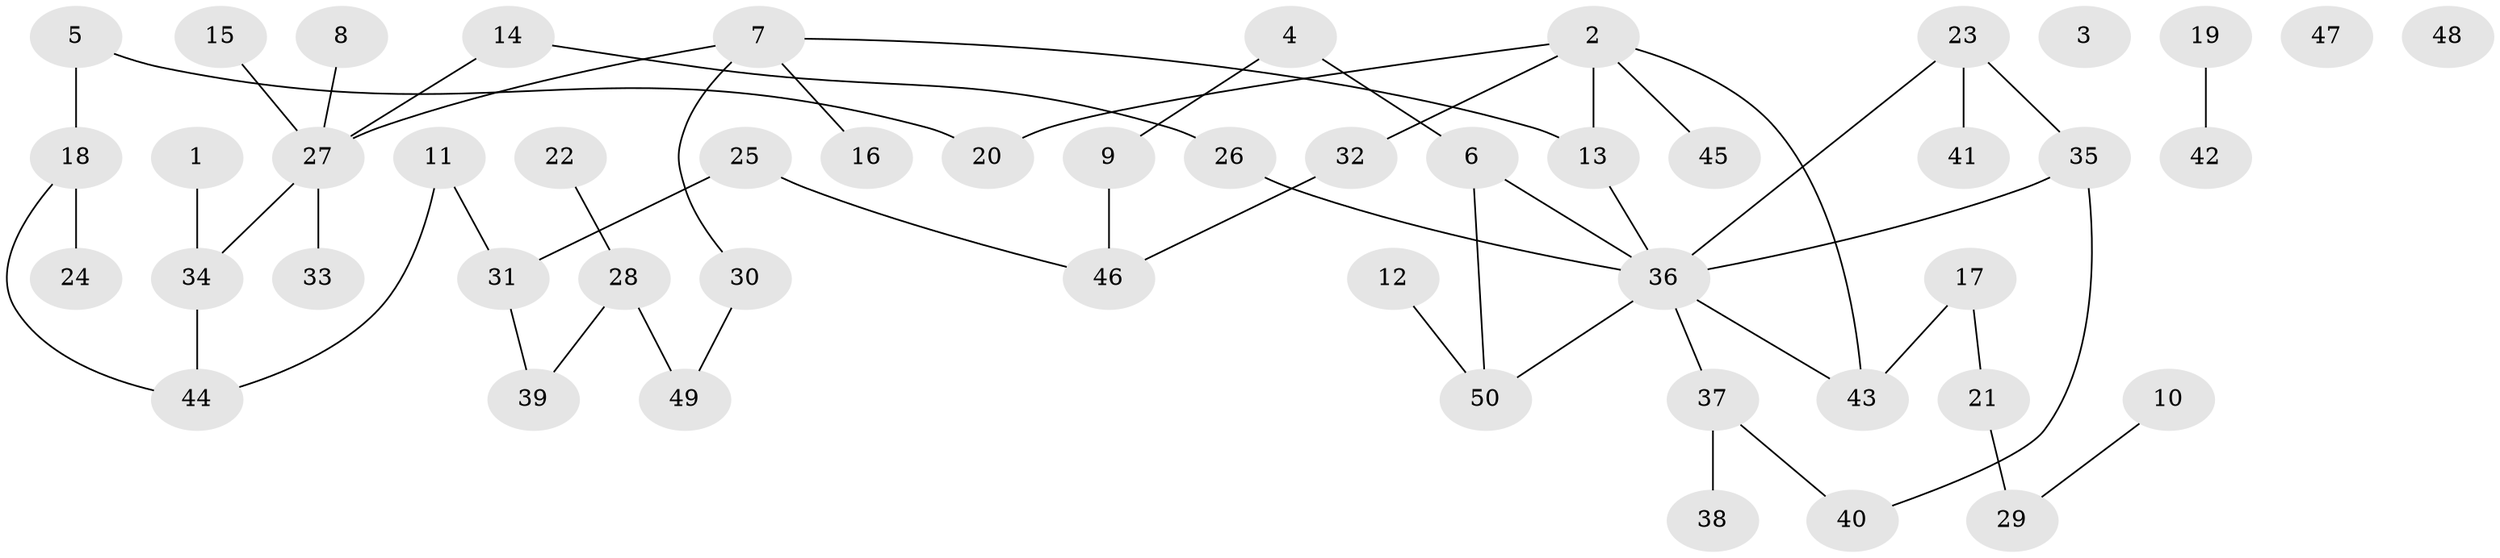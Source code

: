 // Generated by graph-tools (version 1.1) at 2025/25/03/09/25 03:25:18]
// undirected, 50 vertices, 54 edges
graph export_dot {
graph [start="1"]
  node [color=gray90,style=filled];
  1;
  2;
  3;
  4;
  5;
  6;
  7;
  8;
  9;
  10;
  11;
  12;
  13;
  14;
  15;
  16;
  17;
  18;
  19;
  20;
  21;
  22;
  23;
  24;
  25;
  26;
  27;
  28;
  29;
  30;
  31;
  32;
  33;
  34;
  35;
  36;
  37;
  38;
  39;
  40;
  41;
  42;
  43;
  44;
  45;
  46;
  47;
  48;
  49;
  50;
  1 -- 34;
  2 -- 13;
  2 -- 20;
  2 -- 32;
  2 -- 43;
  2 -- 45;
  4 -- 6;
  4 -- 9;
  5 -- 18;
  5 -- 20;
  6 -- 36;
  6 -- 50;
  7 -- 13;
  7 -- 16;
  7 -- 27;
  7 -- 30;
  8 -- 27;
  9 -- 46;
  10 -- 29;
  11 -- 31;
  11 -- 44;
  12 -- 50;
  13 -- 36;
  14 -- 26;
  14 -- 27;
  15 -- 27;
  17 -- 21;
  17 -- 43;
  18 -- 24;
  18 -- 44;
  19 -- 42;
  21 -- 29;
  22 -- 28;
  23 -- 35;
  23 -- 36;
  23 -- 41;
  25 -- 31;
  25 -- 46;
  26 -- 36;
  27 -- 33;
  27 -- 34;
  28 -- 39;
  28 -- 49;
  30 -- 49;
  31 -- 39;
  32 -- 46;
  34 -- 44;
  35 -- 36;
  35 -- 40;
  36 -- 37;
  36 -- 43;
  36 -- 50;
  37 -- 38;
  37 -- 40;
}
